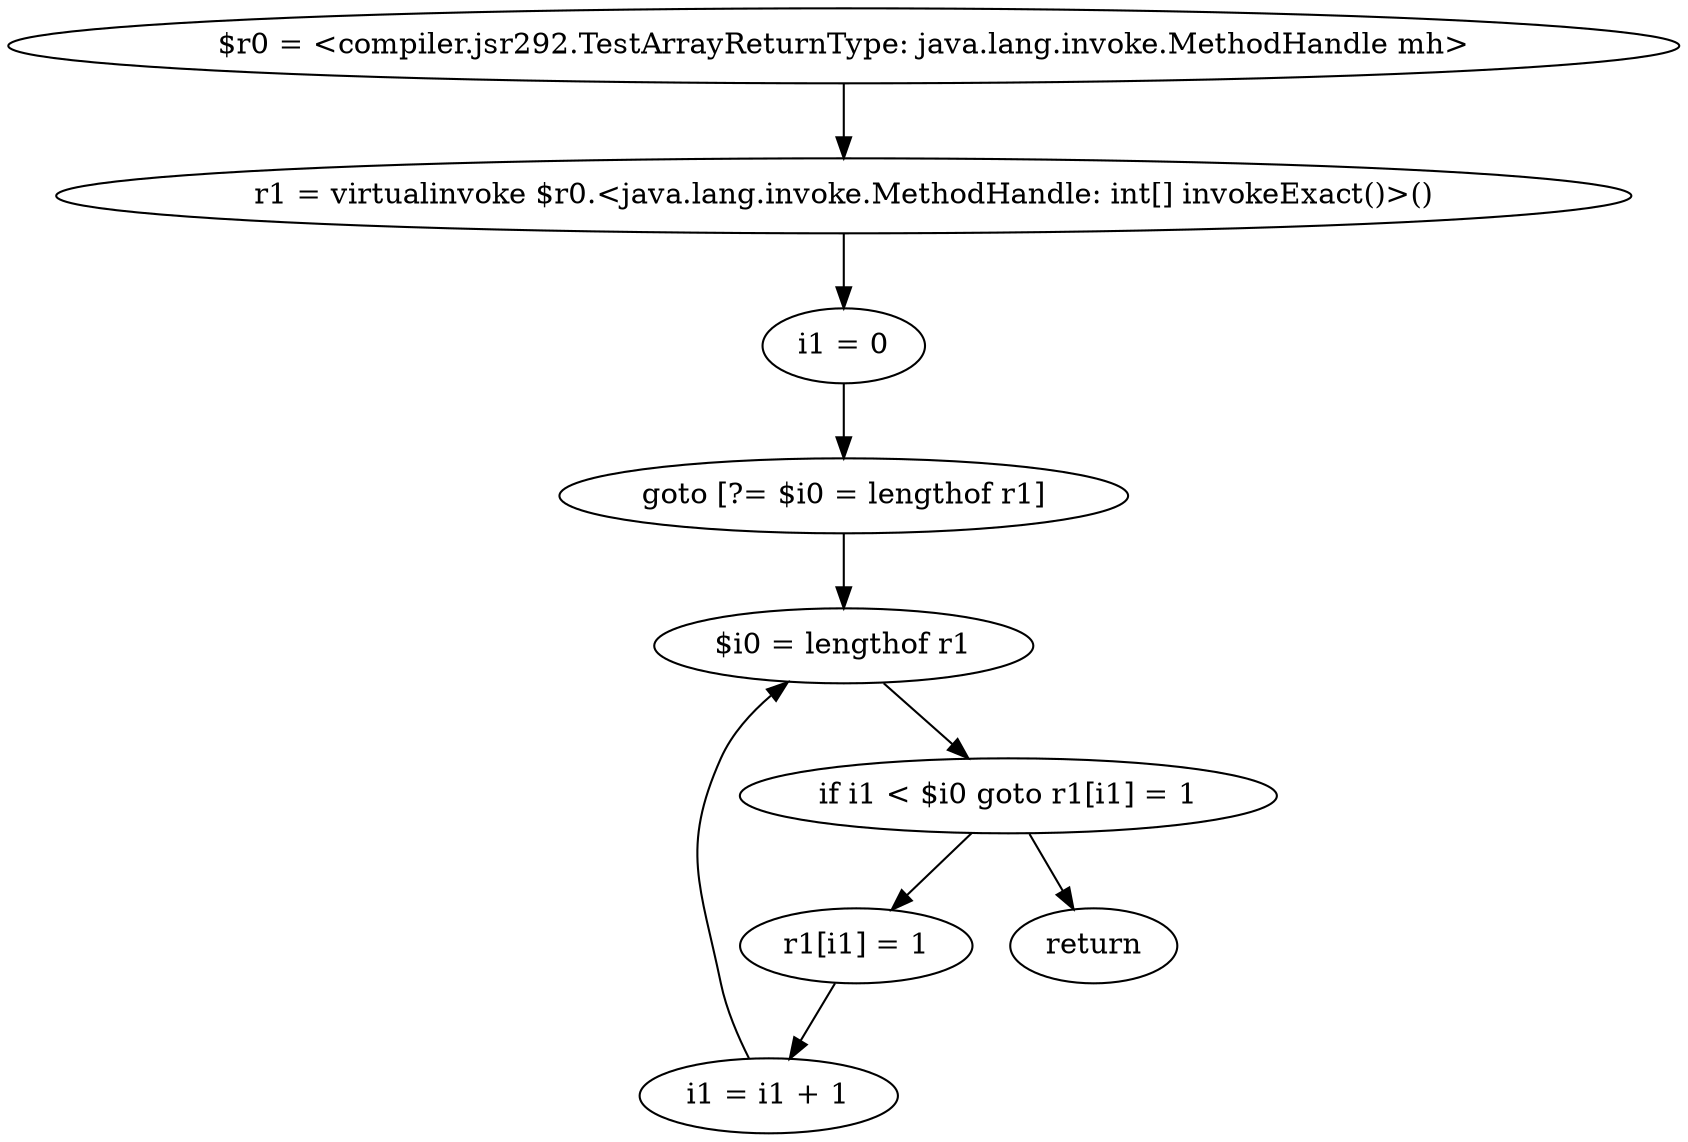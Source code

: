 digraph "unitGraph" {
    "$r0 = <compiler.jsr292.TestArrayReturnType: java.lang.invoke.MethodHandle mh>"
    "r1 = virtualinvoke $r0.<java.lang.invoke.MethodHandle: int[] invokeExact()>()"
    "i1 = 0"
    "goto [?= $i0 = lengthof r1]"
    "r1[i1] = 1"
    "i1 = i1 + 1"
    "$i0 = lengthof r1"
    "if i1 < $i0 goto r1[i1] = 1"
    "return"
    "$r0 = <compiler.jsr292.TestArrayReturnType: java.lang.invoke.MethodHandle mh>"->"r1 = virtualinvoke $r0.<java.lang.invoke.MethodHandle: int[] invokeExact()>()";
    "r1 = virtualinvoke $r0.<java.lang.invoke.MethodHandle: int[] invokeExact()>()"->"i1 = 0";
    "i1 = 0"->"goto [?= $i0 = lengthof r1]";
    "goto [?= $i0 = lengthof r1]"->"$i0 = lengthof r1";
    "r1[i1] = 1"->"i1 = i1 + 1";
    "i1 = i1 + 1"->"$i0 = lengthof r1";
    "$i0 = lengthof r1"->"if i1 < $i0 goto r1[i1] = 1";
    "if i1 < $i0 goto r1[i1] = 1"->"return";
    "if i1 < $i0 goto r1[i1] = 1"->"r1[i1] = 1";
}
